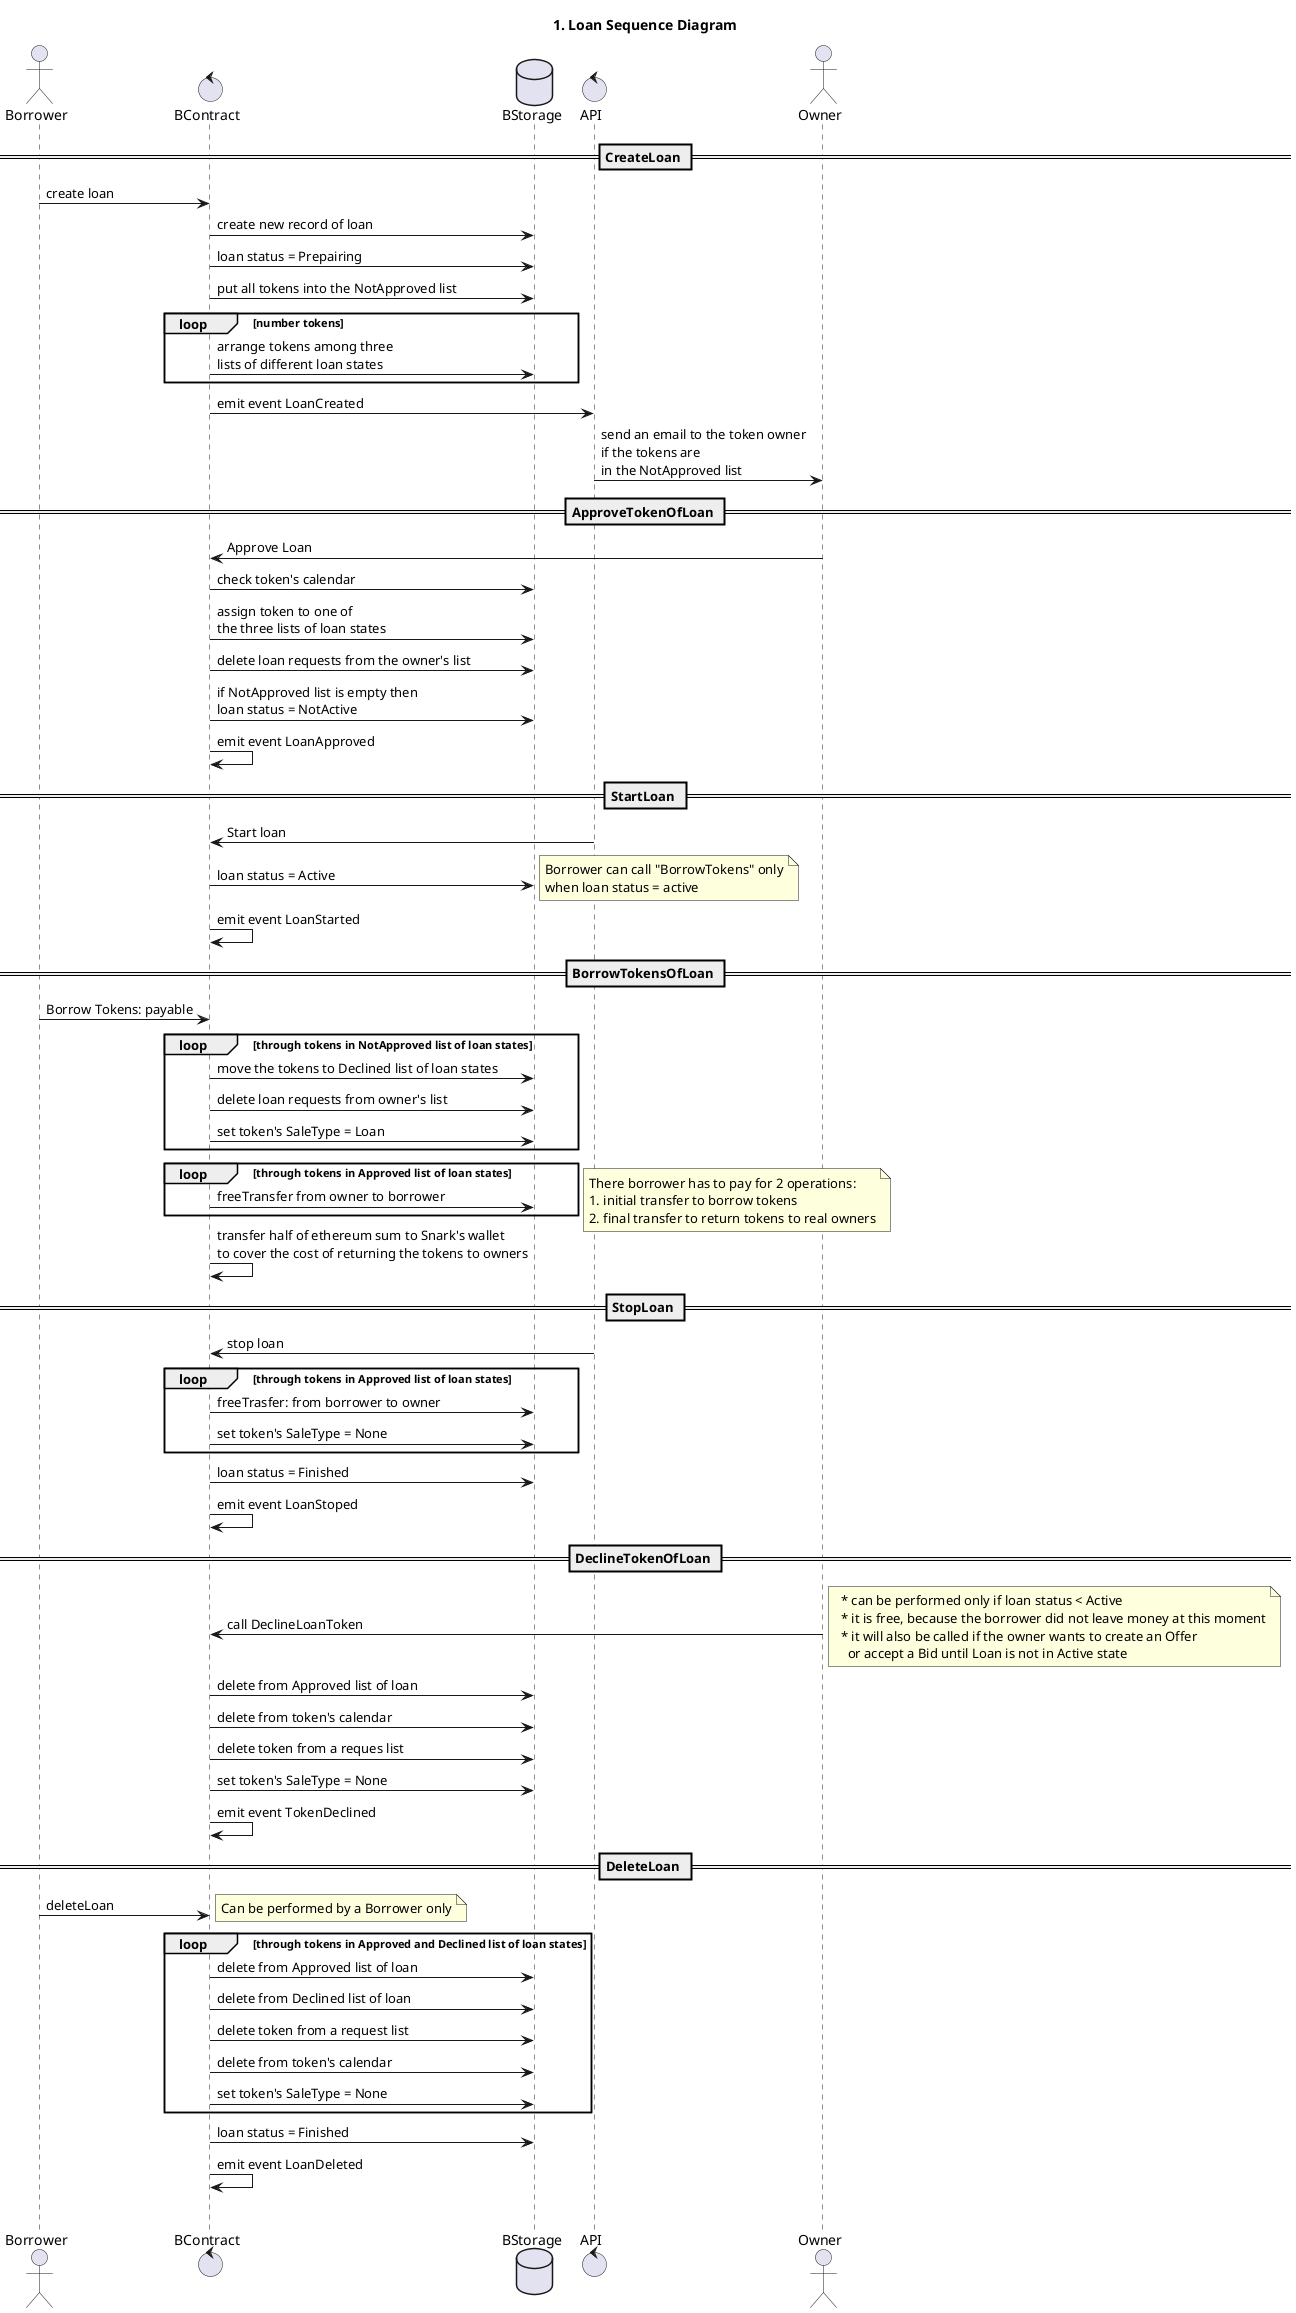 @startuml

title 1. Loan Sequence Diagram

actor Borrower
control BContract
database BStorage
control API
actor Owner

== CreateLoan ==

Borrower -> BContract: create loan
BContract -> BStorage: create new record of loan
BContract -> BStorage: loan status = Prepairing
BContract -> BStorage: put all tokens into the NotApproved list

loop number tokens
  BContract -> BStorage: arrange tokens among three\nlists of different loan states
end

BContract -> API: emit event LoanCreated
API -> Owner: send an email to the token owner\nif the tokens are\nin the NotApproved list

== ApproveTokenOfLoan ==

Owner -> BContract: Approve Loan
BContract -> BStorage: check token's calendar
BContract -> BStorage: assign token to one of\nthe three lists of loan states
BContract -> BStorage: delete loan requests from the owner's list
BContract -> BStorage: if NotApproved list is empty then\nloan status = NotActive
BContract -> BContract: emit event LoanApproved

== StartLoan ==

API -> BContract: Start loan
BContract -> BStorage: loan status = Active
note right
  Borrower can call "BorrowTokens" only
  when loan status = active
end note 
BContract -> BContract: emit event LoanStarted

== BorrowTokensOfLoan ==

Borrower -> BContract: Borrow Tokens: payable
loop through tokens in NotApproved list of loan states
  BContract -> BStorage: move the tokens to Declined list of loan states
  BContract -> BStorage: delete loan requests from owner's list
  BContract -> BStorage: set token's SaleType = Loan
end
loop through tokens in Approved list of loan states
  BContract -> BStorage: freeTransfer from owner to borrower 
end
note right
  There borrower has to pay for 2 operations:
  1. initial transfer to borrow tokens
  2. final transfer to return tokens to real owners
end note
BContract -> BContract: transfer half of ethereum sum to Snark's wallet\nto cover the cost of returning the tokens to owners

== StopLoan ==

API -> BContract: stop loan
loop through tokens in Approved list of loan states
  BContract -> BStorage: freeTrasfer: from borrower to owner
  BContract -> BStorage: set token's SaleType = None
end
BContract -> BStorage: loan status = Finished
BContract -> BContract: emit event LoanStoped

== DeclineTokenOfLoan ==

Owner -> BContract: call DeclineLoanToken
note right
  * can be performed only if loan status < Active
  * it is free, because the borrower did not leave money at this moment
  * it will also be called if the owner wants to create an Offer
    or accept a Bid until Loan is not in Active state
end note
BContract -> BStorage: delete from Approved list of loan
BContract -> BStorage: delete from token's calendar
BContract -> BStorage: delete token from a reques list
BContract -> BStorage: set token's SaleType = None
BContract -> BContract: emit event TokenDeclined

== DeleteLoan ==

Borrower -> BContract: deleteLoan
note right
  Can be performed by a Borrower only
end note
loop through tokens in Approved and Declined list of loan states
  BContract -> BStorage: delete from Approved list of loan
  BContract -> BStorage: delete from Declined list of loan
  BContract -> BStorage: delete token from a request list
  BContract -> BStorage: delete from token's calendar
  BContract -> BStorage: set token's SaleType = None
end
BContract -> BStorage: loan status = Finished
BContract -> BContract: emit event LoanDeleted

|||
@enduml
